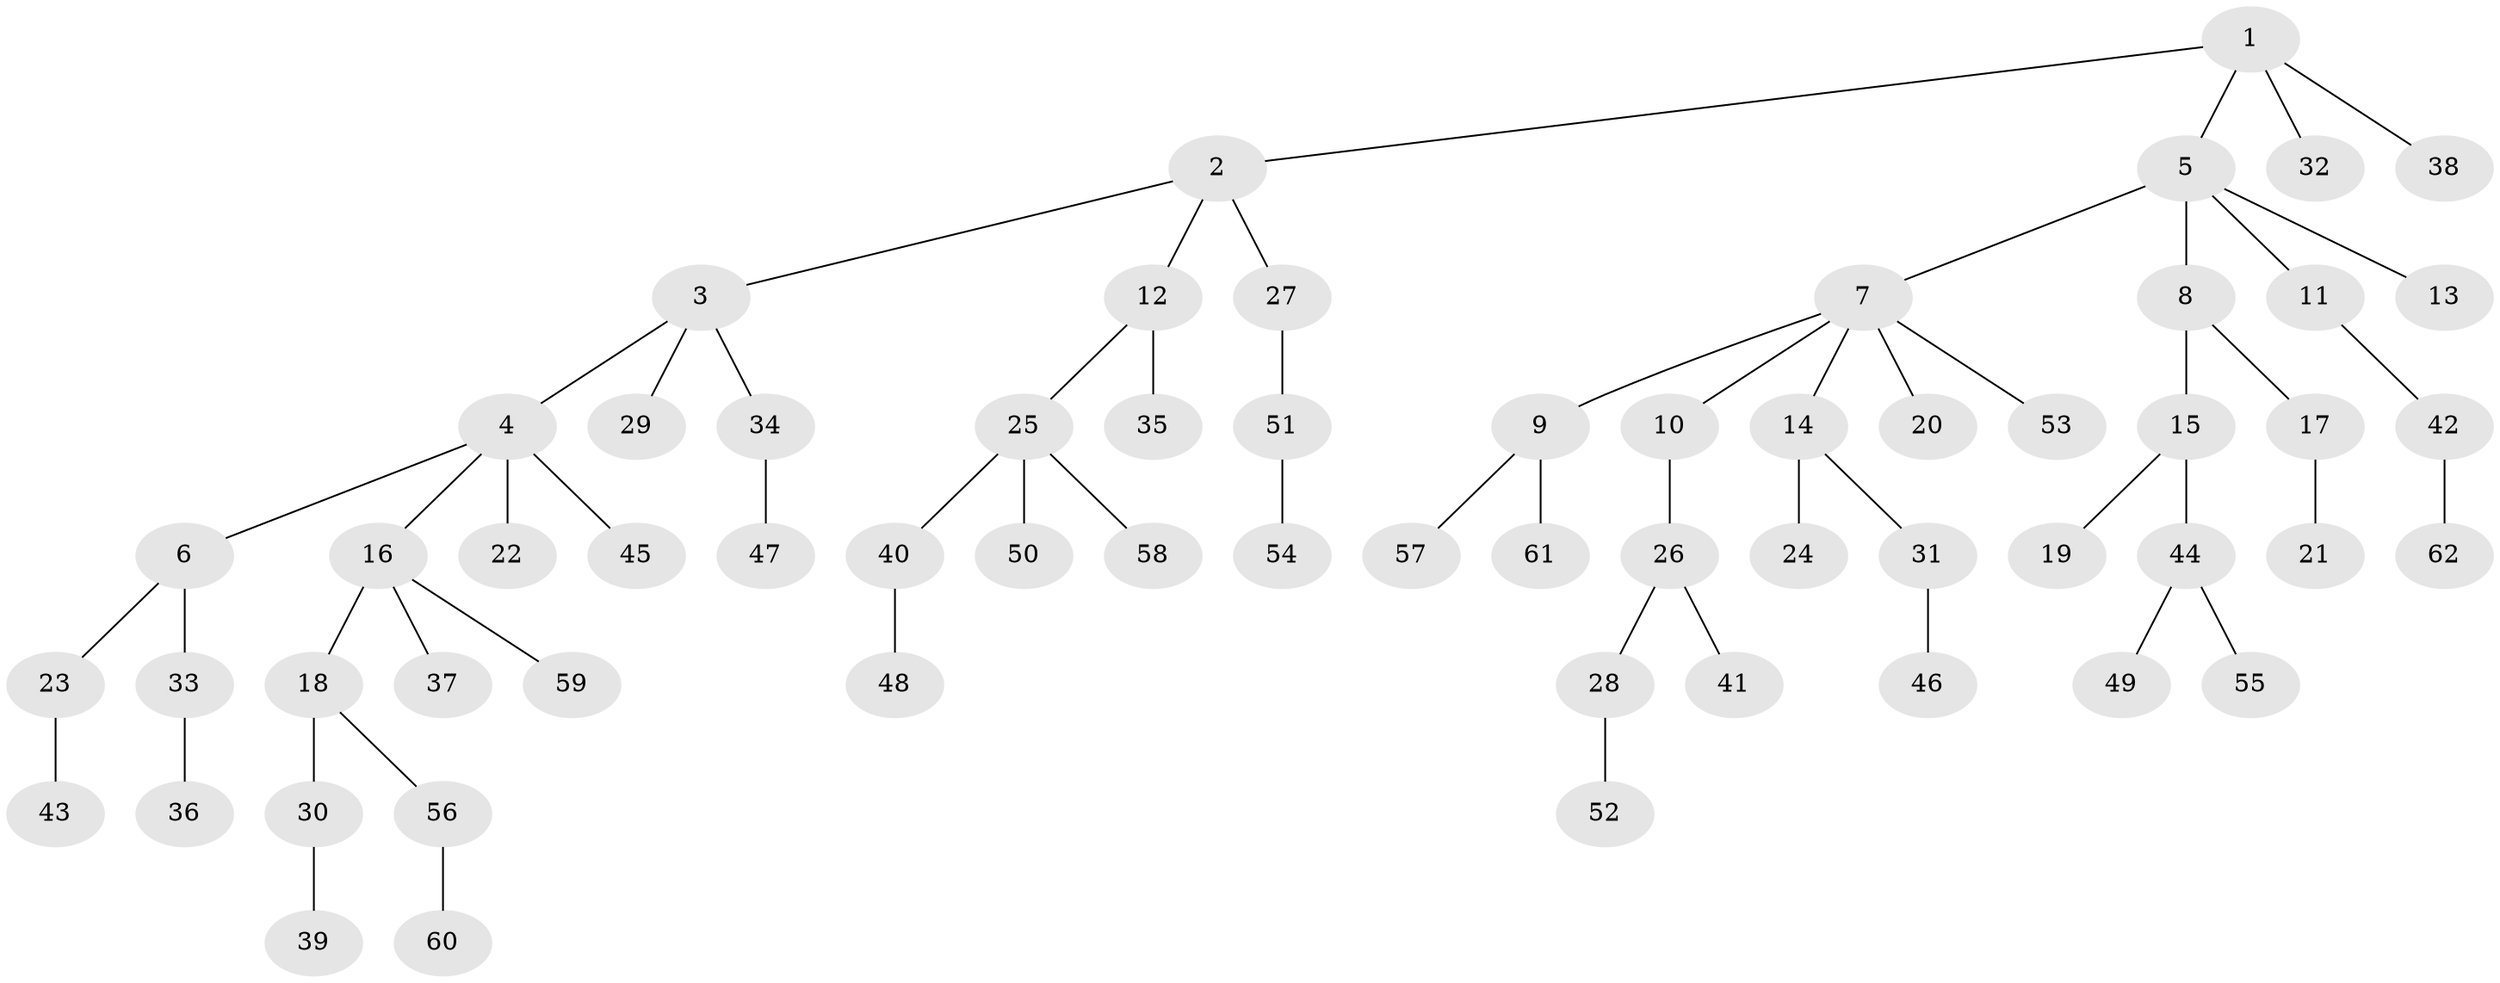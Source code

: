 // coarse degree distribution, {3: 0.1935483870967742, 4: 0.06451612903225806, 2: 0.22580645161290322, 5: 0.03225806451612903, 1: 0.4838709677419355}
// Generated by graph-tools (version 1.1) at 2025/37/03/04/25 23:37:21]
// undirected, 62 vertices, 61 edges
graph export_dot {
  node [color=gray90,style=filled];
  1;
  2;
  3;
  4;
  5;
  6;
  7;
  8;
  9;
  10;
  11;
  12;
  13;
  14;
  15;
  16;
  17;
  18;
  19;
  20;
  21;
  22;
  23;
  24;
  25;
  26;
  27;
  28;
  29;
  30;
  31;
  32;
  33;
  34;
  35;
  36;
  37;
  38;
  39;
  40;
  41;
  42;
  43;
  44;
  45;
  46;
  47;
  48;
  49;
  50;
  51;
  52;
  53;
  54;
  55;
  56;
  57;
  58;
  59;
  60;
  61;
  62;
  1 -- 2;
  1 -- 5;
  1 -- 32;
  1 -- 38;
  2 -- 3;
  2 -- 12;
  2 -- 27;
  3 -- 4;
  3 -- 29;
  3 -- 34;
  4 -- 6;
  4 -- 16;
  4 -- 22;
  4 -- 45;
  5 -- 7;
  5 -- 8;
  5 -- 11;
  5 -- 13;
  6 -- 23;
  6 -- 33;
  7 -- 9;
  7 -- 10;
  7 -- 14;
  7 -- 20;
  7 -- 53;
  8 -- 15;
  8 -- 17;
  9 -- 57;
  9 -- 61;
  10 -- 26;
  11 -- 42;
  12 -- 25;
  12 -- 35;
  14 -- 24;
  14 -- 31;
  15 -- 19;
  15 -- 44;
  16 -- 18;
  16 -- 37;
  16 -- 59;
  17 -- 21;
  18 -- 30;
  18 -- 56;
  23 -- 43;
  25 -- 40;
  25 -- 50;
  25 -- 58;
  26 -- 28;
  26 -- 41;
  27 -- 51;
  28 -- 52;
  30 -- 39;
  31 -- 46;
  33 -- 36;
  34 -- 47;
  40 -- 48;
  42 -- 62;
  44 -- 49;
  44 -- 55;
  51 -- 54;
  56 -- 60;
}
